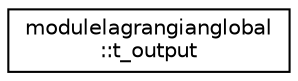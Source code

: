 digraph "Graphical Class Hierarchy"
{
 // LATEX_PDF_SIZE
  edge [fontname="Helvetica",fontsize="10",labelfontname="Helvetica",labelfontsize="10"];
  node [fontname="Helvetica",fontsize="10",shape=record];
  rankdir="LR";
  Node0 [label="modulelagrangianglobal\l::t_output",height=0.2,width=0.4,color="black", fillcolor="white", style="filled",URL="$structmodulelagrangianglobal_1_1t__output.html",tooltip=" "];
}
